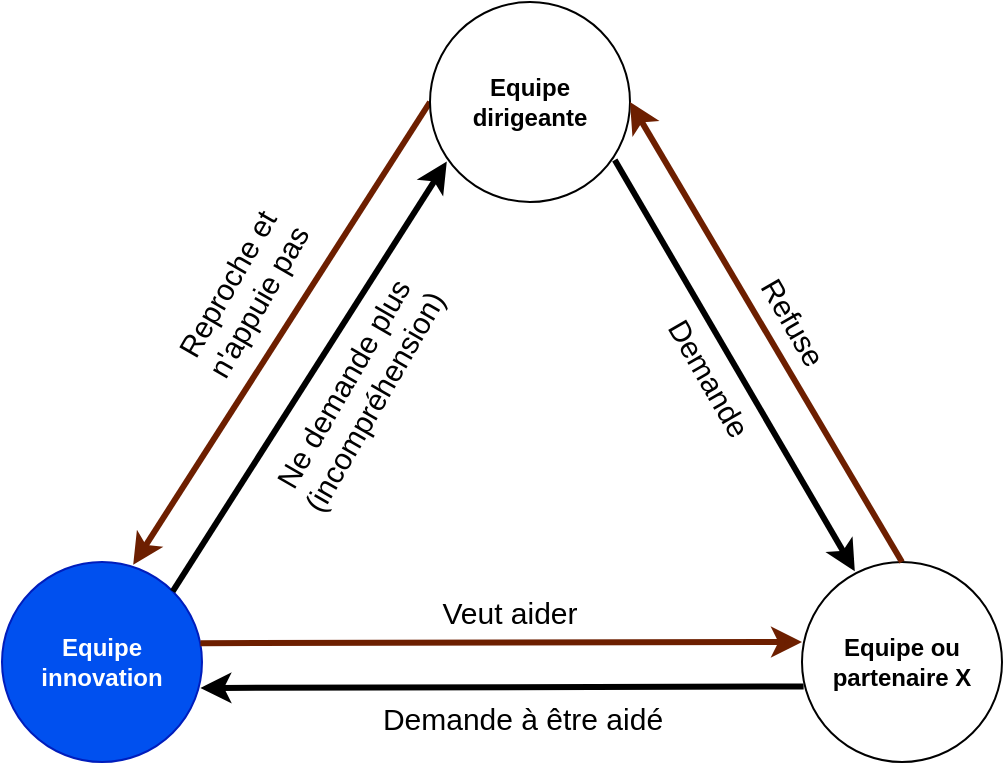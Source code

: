 <mxfile version="20.8.10" type="device"><diagram name="Page-1" id="7lapAw0UiWbNZc5b0VE7"><mxGraphModel dx="1036" dy="654" grid="1" gridSize="10" guides="1" tooltips="1" connect="1" arrows="1" fold="1" page="1" pageScale="1" pageWidth="827" pageHeight="1169" math="0" shadow="0"><root><mxCell id="0"/><mxCell id="1" parent="0"/><mxCell id="WbcOGSZHFLPcdolpCgxe-1" value="" style="endArrow=none;html=1;rounded=0;strokeWidth=3;entryX=0;entryY=0.5;entryDx=0;entryDy=0;exitX=0.656;exitY=0.014;exitDx=0;exitDy=0;exitPerimeter=0;startArrow=classic;startFill=1;endFill=0;fillColor=#a0522d;strokeColor=#6D1F00;" parent="1" source="Dw3LDk5QokK-H1nz8JuC-4" target="Dw3LDk5QokK-H1nz8JuC-1" edge="1"><mxGeometry width="50" height="50" relative="1" as="geometry"><mxPoint x="120" y="320" as="sourcePoint"/><mxPoint x="120" y="80" as="targetPoint"/></mxGeometry></mxCell><mxCell id="WbcOGSZHFLPcdolpCgxe-3" value="Veut aider" style="text;html=1;strokeColor=none;fillColor=none;align=center;verticalAlign=middle;whiteSpace=wrap;rounded=0;fontSize=15;" parent="1" vertex="1"><mxGeometry x="414" y="310" width="80" height="30" as="geometry"/></mxCell><mxCell id="Dw3LDk5QokK-H1nz8JuC-1" value="&lt;b&gt;Equipe&lt;br&gt;dirigeante&lt;br&gt;&lt;/b&gt;" style="ellipse;whiteSpace=wrap;html=1;aspect=fixed;" parent="1" vertex="1"><mxGeometry x="414" y="20" width="100" height="100" as="geometry"/></mxCell><mxCell id="Dw3LDk5QokK-H1nz8JuC-4" value="&lt;b&gt;Equipe&lt;br&gt;innovation&lt;/b&gt;" style="ellipse;whiteSpace=wrap;html=1;aspect=fixed;fillColor=#0050ef;fontColor=#ffffff;strokeColor=#001DBC;" parent="1" vertex="1"><mxGeometry x="200" y="300" width="100" height="100" as="geometry"/></mxCell><mxCell id="Dw3LDk5QokK-H1nz8JuC-5" value="&lt;b&gt;Equipe ou partenaire X&lt;/b&gt;" style="ellipse;whiteSpace=wrap;html=1;aspect=fixed;" parent="1" vertex="1"><mxGeometry x="600" y="300" width="100" height="100" as="geometry"/></mxCell><mxCell id="Dw3LDk5QokK-H1nz8JuC-6" value="" style="endArrow=none;html=1;rounded=0;strokeWidth=3;entryX=1;entryY=0;entryDx=0;entryDy=0;exitX=0.084;exitY=0.798;exitDx=0;exitDy=0;startArrow=classic;startFill=1;endFill=0;exitPerimeter=0;" parent="1" source="Dw3LDk5QokK-H1nz8JuC-1" target="Dw3LDk5QokK-H1nz8JuC-4" edge="1"><mxGeometry width="50" height="50" relative="1" as="geometry"><mxPoint x="380" y="340" as="sourcePoint"/><mxPoint x="484" y="230" as="targetPoint"/></mxGeometry></mxCell><mxCell id="Dw3LDk5QokK-H1nz8JuC-7" value="" style="endArrow=classic;html=1;rounded=0;strokeWidth=3;exitX=0.992;exitY=0.406;exitDx=0;exitDy=0;exitPerimeter=0;fontSize=15;fillColor=#a0522d;strokeColor=#6D1F00;" parent="1" source="Dw3LDk5QokK-H1nz8JuC-4" edge="1"><mxGeometry width="50" height="50" relative="1" as="geometry"><mxPoint x="380" y="420" as="sourcePoint"/><mxPoint x="600" y="340" as="targetPoint"/></mxGeometry></mxCell><mxCell id="Dw3LDk5QokK-H1nz8JuC-8" value="" style="endArrow=classic;html=1;rounded=0;strokeWidth=3;exitX=0.008;exitY=0.622;exitDx=0;exitDy=0;exitPerimeter=0;entryX=0.992;entryY=0.63;entryDx=0;entryDy=0;entryPerimeter=0;fontSize=15;" parent="1" source="Dw3LDk5QokK-H1nz8JuC-5" target="Dw3LDk5QokK-H1nz8JuC-4" edge="1"><mxGeometry width="50" height="50" relative="1" as="geometry"><mxPoint x="498.645" y="345.355" as="sourcePoint"/><mxPoint x="360" y="342" as="targetPoint"/></mxGeometry></mxCell><mxCell id="Dw3LDk5QokK-H1nz8JuC-9" value="Demande à être aidé" style="text;html=1;strokeColor=none;fillColor=none;align=center;verticalAlign=middle;whiteSpace=wrap;rounded=0;fontSize=15;" parent="1" vertex="1"><mxGeometry x="376" y="363" width="169" height="30" as="geometry"/></mxCell><mxCell id="Dw3LDk5QokK-H1nz8JuC-11" value="" style="endArrow=none;html=1;rounded=0;strokeWidth=3;entryX=0.5;entryY=0;entryDx=0;entryDy=0;exitX=1;exitY=0.5;exitDx=0;exitDy=0;startArrow=classic;startFill=1;endFill=0;fillColor=#a0522d;strokeColor=#6D1F00;" parent="1" source="Dw3LDk5QokK-H1nz8JuC-1" target="Dw3LDk5QokK-H1nz8JuC-5" edge="1"><mxGeometry width="50" height="50" relative="1" as="geometry"><mxPoint x="275.6" y="311.4" as="sourcePoint"/><mxPoint x="426" y="99.4" as="targetPoint"/></mxGeometry></mxCell><mxCell id="Dw3LDk5QokK-H1nz8JuC-12" value="" style="endArrow=none;html=1;rounded=0;strokeWidth=3;entryX=0.924;entryY=0.79;entryDx=0;entryDy=0;exitX=0.264;exitY=0.046;exitDx=0;exitDy=0;exitPerimeter=0;endFill=0;startArrow=classic;startFill=1;entryPerimeter=0;" parent="1" source="Dw3LDk5QokK-H1nz8JuC-5" target="Dw3LDk5QokK-H1nz8JuC-1" edge="1"><mxGeometry width="50" height="50" relative="1" as="geometry"><mxPoint x="438.645" y="115.355" as="sourcePoint"/><mxPoint x="295.355" y="324.645" as="targetPoint"/></mxGeometry></mxCell><mxCell id="Dw3LDk5QokK-H1nz8JuC-13" value="Refuse" style="text;html=1;strokeColor=none;fillColor=none;align=center;verticalAlign=middle;whiteSpace=wrap;rounded=0;rotation=60;fontSize=15;" parent="1" vertex="1"><mxGeometry x="556" y="165" width="80" height="30" as="geometry"/></mxCell><mxCell id="Dw3LDk5QokK-H1nz8JuC-14" value="Demande" style="text;html=1;strokeColor=none;fillColor=none;align=center;verticalAlign=middle;whiteSpace=wrap;rounded=0;rotation=60;fontSize=15;" parent="1" vertex="1"><mxGeometry x="514" y="193" width="80" height="30" as="geometry"/></mxCell><mxCell id="Dw3LDk5QokK-H1nz8JuC-15" value="Ne demande plus&lt;br style=&quot;font-size: 15px;&quot;&gt;(incompréhension)" style="text;html=1;strokeColor=none;fillColor=none;align=center;verticalAlign=middle;whiteSpace=wrap;rounded=0;rotation=-60;fontSize=15;" parent="1" vertex="1"><mxGeometry x="320" y="200" width="116" height="30" as="geometry"/></mxCell><mxCell id="Dw3LDk5QokK-H1nz8JuC-16" value="Reproche et &lt;br style=&quot;font-size: 15px;&quot;&gt;n'appuie pas" style="text;html=1;strokeColor=none;fillColor=none;align=center;verticalAlign=middle;whiteSpace=wrap;rounded=0;rotation=-60;fontSize=15;" parent="1" vertex="1"><mxGeometry x="240" y="150" width="160" height="30" as="geometry"/></mxCell></root></mxGraphModel></diagram></mxfile>